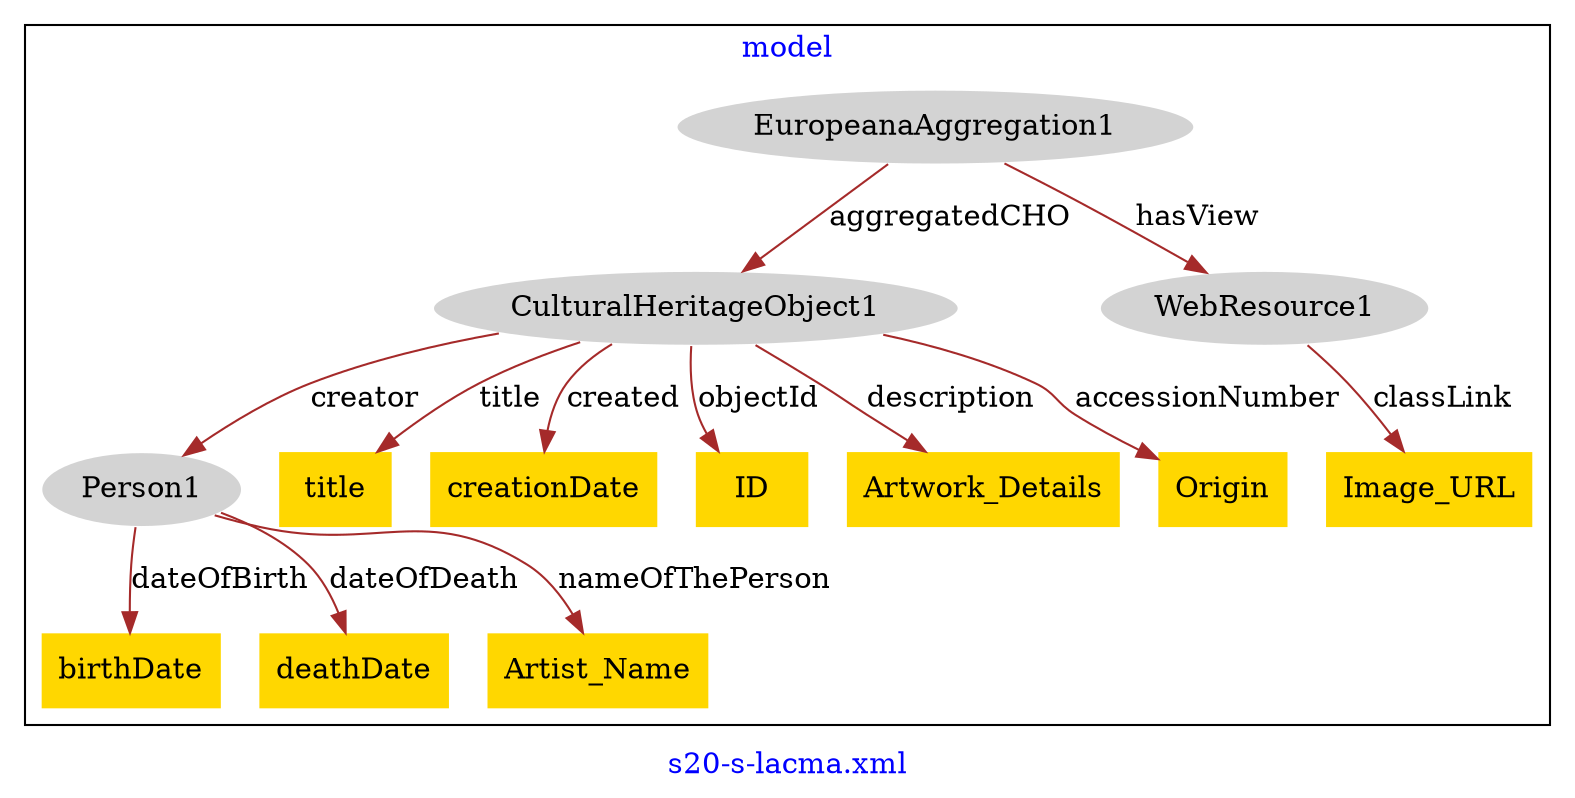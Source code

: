 digraph n0 {
fontcolor="blue"
remincross="true"
label="s20-s-lacma.xml"
subgraph cluster {
label="model"
n2[style="filled",color="white",fillcolor="lightgray",label="CulturalHeritageObject1"];
n3[style="filled",color="white",fillcolor="lightgray",label="Person1"];
n4[style="filled",color="white",fillcolor="lightgray",label="EuropeanaAggregation1"];
n5[style="filled",color="white",fillcolor="lightgray",label="WebResource1"];
n6[shape="plaintext",style="filled",fillcolor="gold",label="birthDate"];
n7[shape="plaintext",style="filled",fillcolor="gold",label="title"];
n8[shape="plaintext",style="filled",fillcolor="gold",label="Image_URL"];
n9[shape="plaintext",style="filled",fillcolor="gold",label="deathDate"];
n10[shape="plaintext",style="filled",fillcolor="gold",label="creationDate"];
n11[shape="plaintext",style="filled",fillcolor="gold",label="ID"];
n12[shape="plaintext",style="filled",fillcolor="gold",label="Artist_Name"];
n13[shape="plaintext",style="filled",fillcolor="gold",label="Artwork_Details"];
n14[shape="plaintext",style="filled",fillcolor="gold",label="Origin"];
}
n2 -> n3[color="brown",fontcolor="black",label="creator"]
n4 -> n2[color="brown",fontcolor="black",label="aggregatedCHO"]
n4 -> n5[color="brown",fontcolor="black",label="hasView"]
n3 -> n6[color="brown",fontcolor="black",label="dateOfBirth"]
n2 -> n7[color="brown",fontcolor="black",label="title"]
n5 -> n8[color="brown",fontcolor="black",label="classLink"]
n3 -> n9[color="brown",fontcolor="black",label="dateOfDeath"]
n2 -> n10[color="brown",fontcolor="black",label="created"]
n2 -> n11[color="brown",fontcolor="black",label="objectId"]
n3 -> n12[color="brown",fontcolor="black",label="nameOfThePerson"]
n2 -> n13[color="brown",fontcolor="black",label="description"]
n2 -> n14[color="brown",fontcolor="black",label="accessionNumber"]
}
